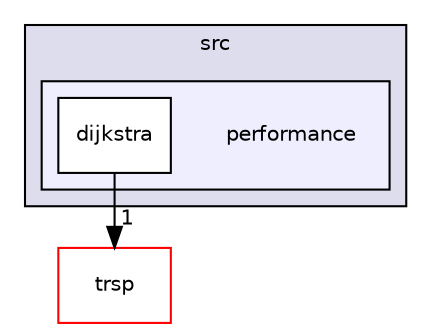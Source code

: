 digraph "/home/vicky/pgrouting/pgrouting/pgrouting/src/linecommand/src/performance" {
  compound=true
  node [ fontsize="10", fontname="Helvetica"];
  edge [ labelfontsize="10", labelfontname="Helvetica"];
  subgraph clusterdir_6f513041d2f60412f8dae41f44763875 {
    graph [ bgcolor="#ddddee", pencolor="black", label="src" fontname="Helvetica", fontsize="10", URL="dir_6f513041d2f60412f8dae41f44763875.html"]
  subgraph clusterdir_e8b42ff1af0152a05c31ecc701d9ae0c {
    graph [ bgcolor="#eeeeff", pencolor="black", label="" URL="dir_e8b42ff1af0152a05c31ecc701d9ae0c.html"];
    dir_e8b42ff1af0152a05c31ecc701d9ae0c [shape=plaintext label="performance"];
    dir_baac00f32e7554534959129813a74147 [shape=box label="dijkstra" color="black" fillcolor="white" style="filled" URL="dir_baac00f32e7554534959129813a74147.html"];
  }
  }
  dir_3ff9a90ff40b28e0f207f5cd80dcba32 [shape=box label="trsp" fillcolor="white" style="filled" color="red" URL="dir_3ff9a90ff40b28e0f207f5cd80dcba32.html"];
  dir_baac00f32e7554534959129813a74147->dir_3ff9a90ff40b28e0f207f5cd80dcba32 [headlabel="1", labeldistance=1.5 headhref="dir_000063_000070.html"];
}
